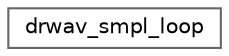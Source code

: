 digraph "Graphical Class Hierarchy"
{
 // LATEX_PDF_SIZE
  bgcolor="transparent";
  edge [fontname=Helvetica,fontsize=10,labelfontname=Helvetica,labelfontsize=10];
  node [fontname=Helvetica,fontsize=10,shape=box,height=0.2,width=0.4];
  rankdir="LR";
  Node0 [id="Node000000",label="drwav_smpl_loop",height=0.2,width=0.4,color="grey40", fillcolor="white", style="filled",URL="$structdrwav__smpl__loop.html",tooltip=" "];
}
